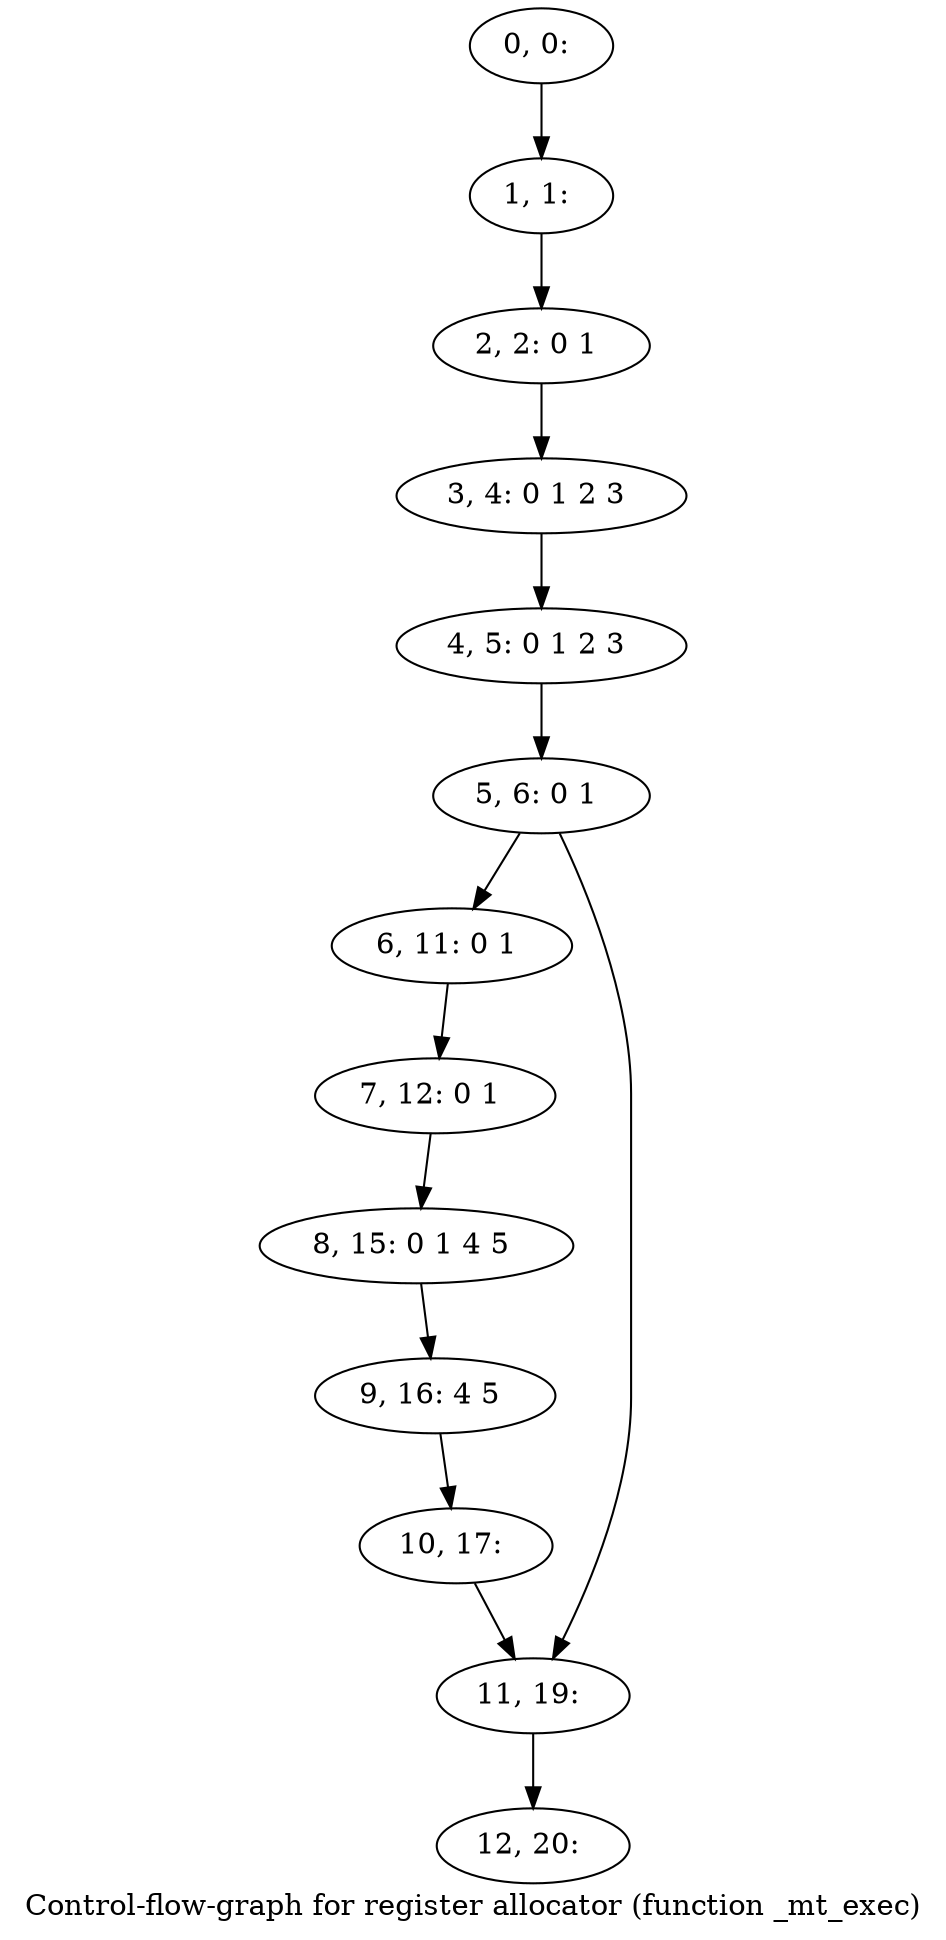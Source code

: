 digraph G {
graph [label="Control-flow-graph for register allocator (function _mt_exec)"]
0[label="0, 0: "];
1[label="1, 1: "];
2[label="2, 2: 0 1 "];
3[label="3, 4: 0 1 2 3 "];
4[label="4, 5: 0 1 2 3 "];
5[label="5, 6: 0 1 "];
6[label="6, 11: 0 1 "];
7[label="7, 12: 0 1 "];
8[label="8, 15: 0 1 4 5 "];
9[label="9, 16: 4 5 "];
10[label="10, 17: "];
11[label="11, 19: "];
12[label="12, 20: "];
0->1 ;
1->2 ;
2->3 ;
3->4 ;
4->5 ;
5->6 ;
5->11 ;
6->7 ;
7->8 ;
8->9 ;
9->10 ;
10->11 ;
11->12 ;
}
